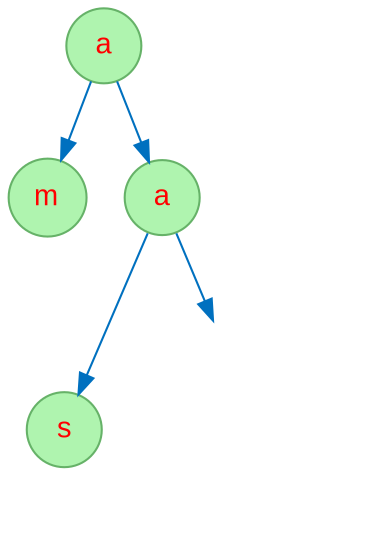 digraph "Seq-amas" {
node [fontname="Arial", fontcolor=red, shape=circle, style=filled, color="#66B268", fillcolor="#AFF4AF" ];
edge [color = "#0070BF"];
821270929 [label="a"];
821270929 -> 2061475679;
2061475679 [label="m"];
821270929 -> 140435067;
140435067 [label="a"];
140435067 -> 1450495309;
1450495309 [label="s"];
l140435067 [style=invis];
140435067 -> l140435067;
}
